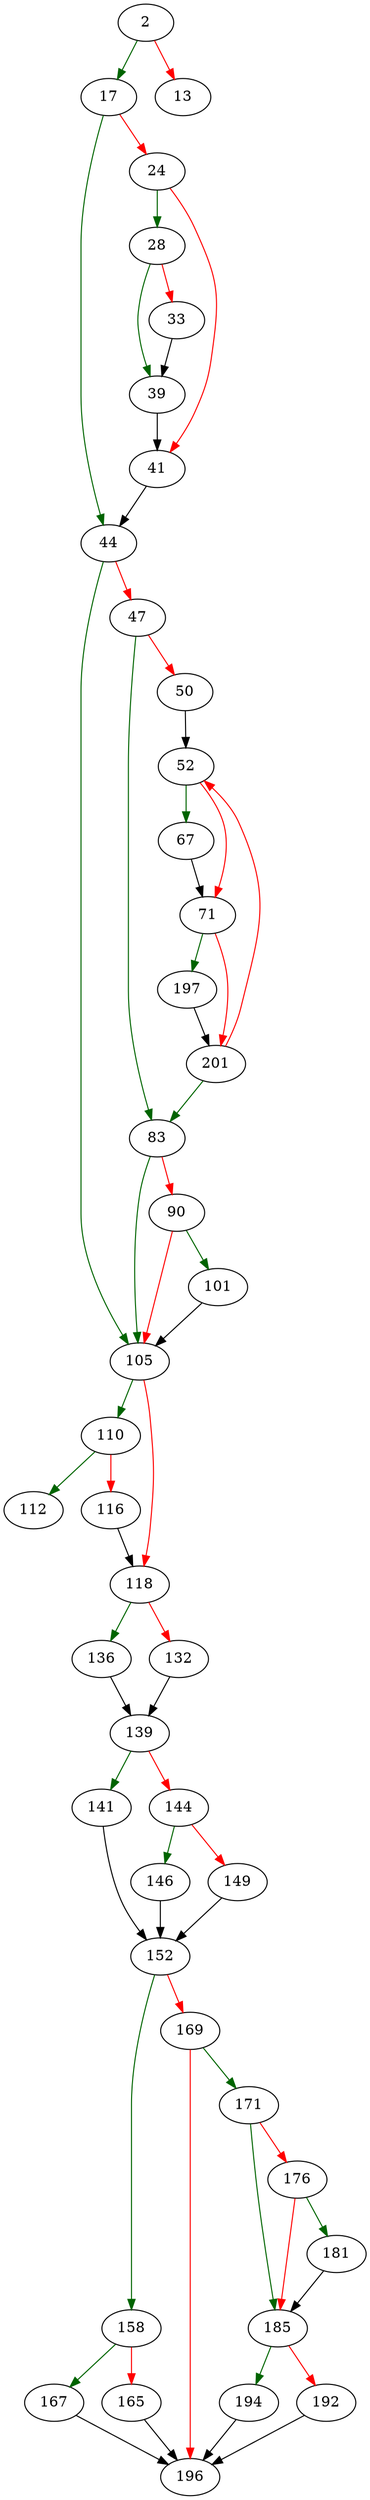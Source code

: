 strict digraph "uptime" {
	// Node definitions.
	2 [entry=true];
	17;
	13;
	44;
	24;
	28;
	41;
	39;
	33;
	105;
	47;
	83;
	50;
	52;
	67;
	71;
	197;
	201;
	90;
	101;
	110;
	118;
	112;
	116;
	136;
	132;
	139;
	141;
	144;
	152;
	146;
	149;
	158;
	169;
	167;
	165;
	196;
	171;
	185;
	176;
	181;
	194;
	192;

	// Edge definitions.
	2 -> 17 [
		color=darkgreen
		cond=true
	];
	2 -> 13 [
		color=red
		cond=false
	];
	17 -> 44 [
		color=darkgreen
		cond=true
	];
	17 -> 24 [
		color=red
		cond=false
	];
	44 -> 105 [
		color=darkgreen
		cond=true
	];
	44 -> 47 [
		color=red
		cond=false
	];
	24 -> 28 [
		color=darkgreen
		cond=true
	];
	24 -> 41 [
		color=red
		cond=false
	];
	28 -> 39 [
		color=darkgreen
		cond=true
	];
	28 -> 33 [
		color=red
		cond=false
	];
	41 -> 44;
	39 -> 41;
	33 -> 39;
	105 -> 110 [
		color=darkgreen
		cond=true
	];
	105 -> 118 [
		color=red
		cond=false
	];
	47 -> 83 [
		color=darkgreen
		cond=true
	];
	47 -> 50 [
		color=red
		cond=false
	];
	83 -> 105 [
		color=darkgreen
		cond=true
	];
	83 -> 90 [
		color=red
		cond=false
	];
	50 -> 52;
	52 -> 67 [
		color=darkgreen
		cond=true
	];
	52 -> 71 [
		color=red
		cond=false
	];
	67 -> 71;
	71 -> 197 [
		color=darkgreen
		cond=true
	];
	71 -> 201 [
		color=red
		cond=false
	];
	197 -> 201;
	201 -> 83 [
		color=darkgreen
		cond=true
	];
	201 -> 52 [
		color=red
		cond=false
	];
	90 -> 105 [
		color=red
		cond=false
	];
	90 -> 101 [
		color=darkgreen
		cond=true
	];
	101 -> 105;
	110 -> 112 [
		color=darkgreen
		cond=true
	];
	110 -> 116 [
		color=red
		cond=false
	];
	118 -> 136 [
		color=darkgreen
		cond=true
	];
	118 -> 132 [
		color=red
		cond=false
	];
	116 -> 118;
	136 -> 139;
	132 -> 139;
	139 -> 141 [
		color=darkgreen
		cond=true
	];
	139 -> 144 [
		color=red
		cond=false
	];
	141 -> 152;
	144 -> 146 [
		color=darkgreen
		cond=true
	];
	144 -> 149 [
		color=red
		cond=false
	];
	152 -> 158 [
		color=darkgreen
		cond=true
	];
	152 -> 169 [
		color=red
		cond=false
	];
	146 -> 152;
	149 -> 152;
	158 -> 167 [
		color=darkgreen
		cond=true
	];
	158 -> 165 [
		color=red
		cond=false
	];
	169 -> 196 [
		color=red
		cond=false
	];
	169 -> 171 [
		color=darkgreen
		cond=true
	];
	167 -> 196;
	165 -> 196;
	171 -> 185 [
		color=darkgreen
		cond=true
	];
	171 -> 176 [
		color=red
		cond=false
	];
	185 -> 194 [
		color=darkgreen
		cond=true
	];
	185 -> 192 [
		color=red
		cond=false
	];
	176 -> 185 [
		color=red
		cond=false
	];
	176 -> 181 [
		color=darkgreen
		cond=true
	];
	181 -> 185;
	194 -> 196;
	192 -> 196;
}